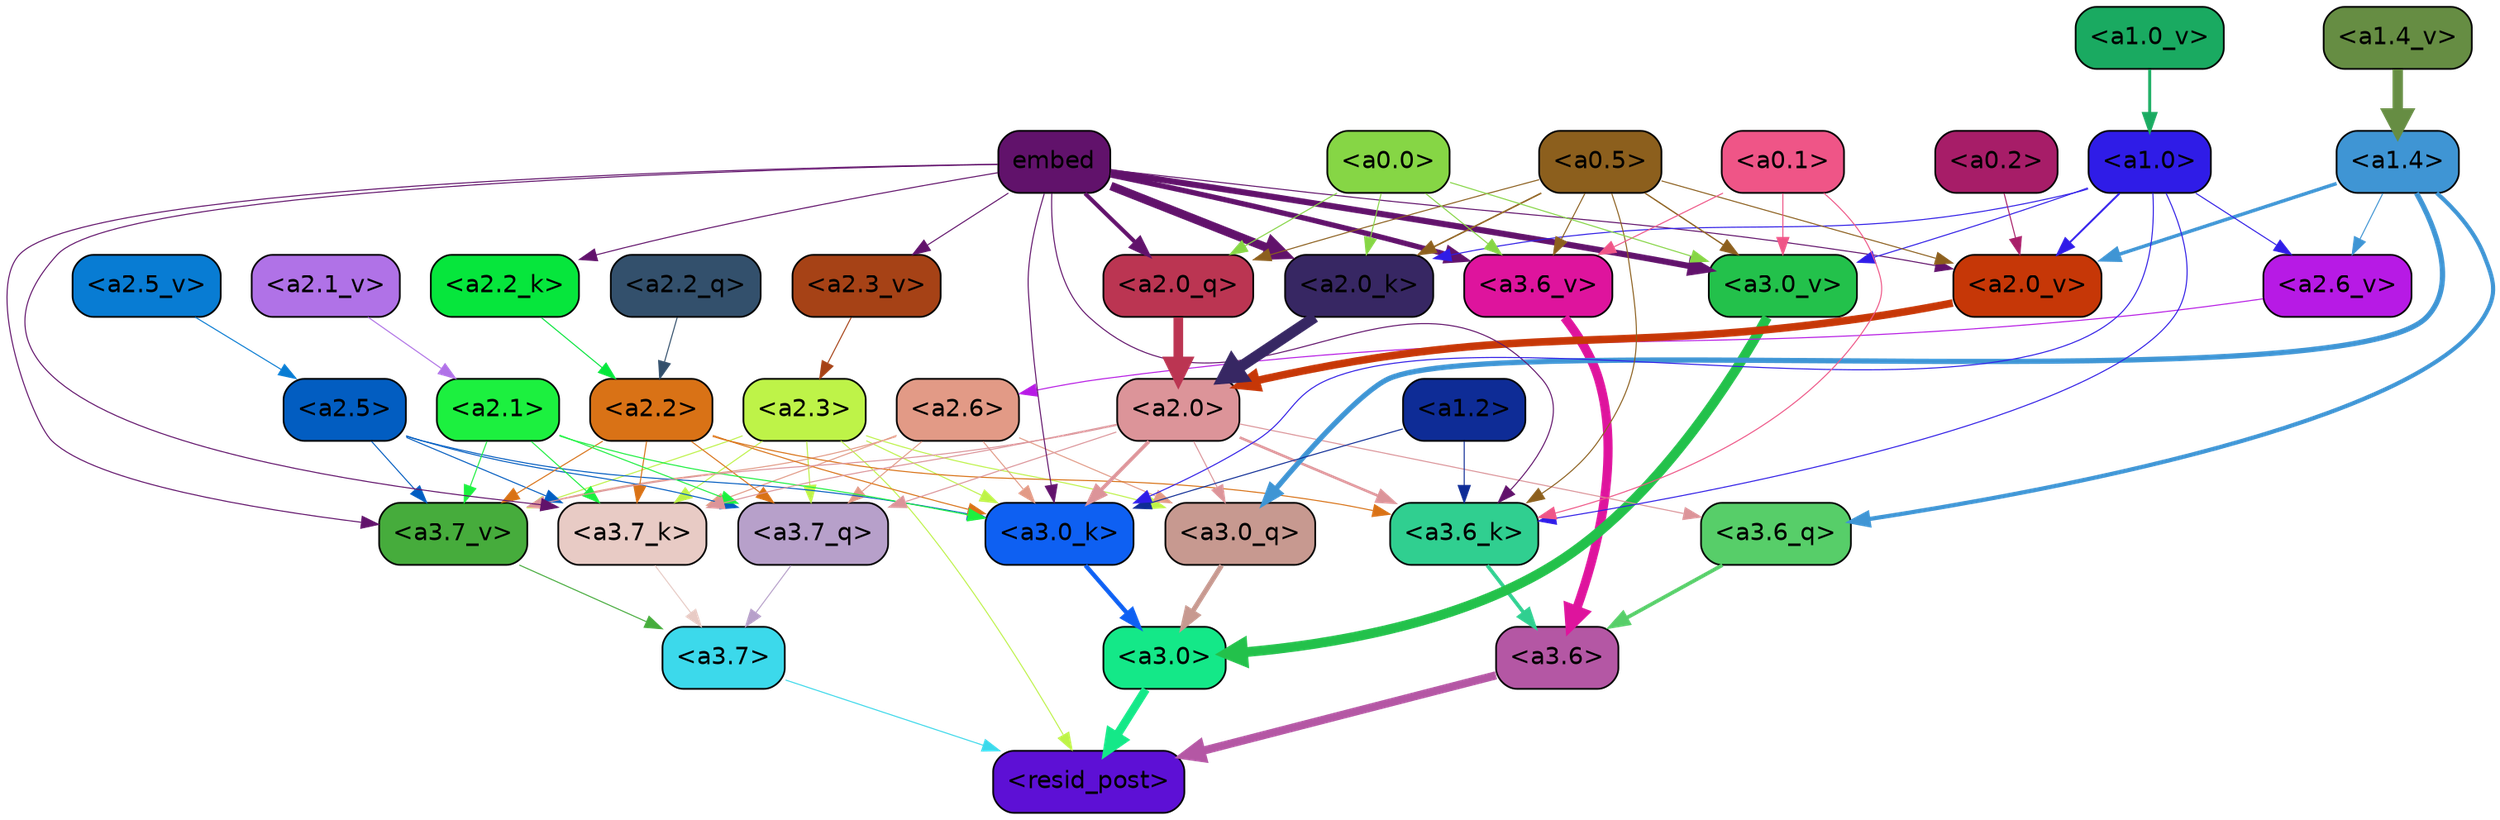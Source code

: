 strict digraph "" {
	graph [bgcolor=transparent,
		layout=dot,
		overlap=false,
		splines=true
	];
	"<a3.7>"	[color=black,
		fillcolor="#3cd9eb",
		fontname=Helvetica,
		shape=box,
		style="filled, rounded"];
	"<resid_post>"	[color=black,
		fillcolor="#5d10d5",
		fontname=Helvetica,
		shape=box,
		style="filled, rounded"];
	"<a3.7>" -> "<resid_post>"	[color="#3cd9eb",
		penwidth=0.6];
	"<a3.6>"	[color=black,
		fillcolor="#b457a4",
		fontname=Helvetica,
		shape=box,
		style="filled, rounded"];
	"<a3.6>" -> "<resid_post>"	[color="#b457a4",
		penwidth=4.7534414529800415];
	"<a3.0>"	[color=black,
		fillcolor="#14e888",
		fontname=Helvetica,
		shape=box,
		style="filled, rounded"];
	"<a3.0>" -> "<resid_post>"	[color="#14e888",
		penwidth=4.898576855659485];
	"<a2.3>"	[color=black,
		fillcolor="#bef348",
		fontname=Helvetica,
		shape=box,
		style="filled, rounded"];
	"<a2.3>" -> "<resid_post>"	[color="#bef348",
		penwidth=0.6];
	"<a3.7_q>"	[color=black,
		fillcolor="#b7a0ca",
		fontname=Helvetica,
		shape=box,
		style="filled, rounded"];
	"<a2.3>" -> "<a3.7_q>"	[color="#bef348",
		penwidth=0.6];
	"<a3.0_q>"	[color=black,
		fillcolor="#c79990",
		fontname=Helvetica,
		shape=box,
		style="filled, rounded"];
	"<a2.3>" -> "<a3.0_q>"	[color="#bef348",
		penwidth=0.6];
	"<a3.7_k>"	[color=black,
		fillcolor="#e8cbc5",
		fontname=Helvetica,
		shape=box,
		style="filled, rounded"];
	"<a2.3>" -> "<a3.7_k>"	[color="#bef348",
		penwidth=0.6];
	"<a3.0_k>"	[color=black,
		fillcolor="#0e60f2",
		fontname=Helvetica,
		shape=box,
		style="filled, rounded"];
	"<a2.3>" -> "<a3.0_k>"	[color="#bef348",
		penwidth=0.6];
	"<a3.7_v>"	[color=black,
		fillcolor="#46ac3c",
		fontname=Helvetica,
		shape=box,
		style="filled, rounded"];
	"<a2.3>" -> "<a3.7_v>"	[color="#bef348",
		penwidth=0.6];
	"<a3.7_q>" -> "<a3.7>"	[color="#b7a0ca",
		penwidth=0.6];
	"<a3.6_q>"	[color=black,
		fillcolor="#57ce69",
		fontname=Helvetica,
		shape=box,
		style="filled, rounded"];
	"<a3.6_q>" -> "<a3.6>"	[color="#57ce69",
		penwidth=2.160832464694977];
	"<a3.0_q>" -> "<a3.0>"	[color="#c79990",
		penwidth=2.870753765106201];
	"<a3.7_k>" -> "<a3.7>"	[color="#e8cbc5",
		penwidth=0.6];
	"<a3.6_k>"	[color=black,
		fillcolor="#30cf90",
		fontname=Helvetica,
		shape=box,
		style="filled, rounded"];
	"<a3.6_k>" -> "<a3.6>"	[color="#30cf90",
		penwidth=2.13908451795578];
	"<a3.0_k>" -> "<a3.0>"	[color="#0e60f2",
		penwidth=2.520303964614868];
	"<a3.7_v>" -> "<a3.7>"	[color="#46ac3c",
		penwidth=0.6];
	"<a3.6_v>"	[color=black,
		fillcolor="#de149d",
		fontname=Helvetica,
		shape=box,
		style="filled, rounded"];
	"<a3.6_v>" -> "<a3.6>"	[color="#de149d",
		penwidth=5.297133803367615];
	"<a3.0_v>"	[color=black,
		fillcolor="#23c14b",
		fontname=Helvetica,
		shape=box,
		style="filled, rounded"];
	"<a3.0_v>" -> "<a3.0>"	[color="#23c14b",
		penwidth=5.680712580680847];
	"<a2.6>"	[color=black,
		fillcolor="#e29a86",
		fontname=Helvetica,
		shape=box,
		style="filled, rounded"];
	"<a2.6>" -> "<a3.7_q>"	[color="#e29a86",
		penwidth=0.6];
	"<a2.6>" -> "<a3.0_q>"	[color="#e29a86",
		penwidth=0.6];
	"<a2.6>" -> "<a3.7_k>"	[color="#e29a86",
		penwidth=0.6];
	"<a2.6>" -> "<a3.0_k>"	[color="#e29a86",
		penwidth=0.6];
	"<a2.6>" -> "<a3.7_v>"	[color="#e29a86",
		penwidth=0.6];
	"<a2.5>"	[color=black,
		fillcolor="#025dc1",
		fontname=Helvetica,
		shape=box,
		style="filled, rounded"];
	"<a2.5>" -> "<a3.7_q>"	[color="#025dc1",
		penwidth=0.6];
	"<a2.5>" -> "<a3.7_k>"	[color="#025dc1",
		penwidth=0.6];
	"<a2.5>" -> "<a3.0_k>"	[color="#025dc1",
		penwidth=0.6];
	"<a2.5>" -> "<a3.7_v>"	[color="#025dc1",
		penwidth=0.6];
	"<a2.2>"	[color=black,
		fillcolor="#d97216",
		fontname=Helvetica,
		shape=box,
		style="filled, rounded"];
	"<a2.2>" -> "<a3.7_q>"	[color="#d97216",
		penwidth=0.6];
	"<a2.2>" -> "<a3.7_k>"	[color="#d97216",
		penwidth=0.6];
	"<a2.2>" -> "<a3.6_k>"	[color="#d97216",
		penwidth=0.6];
	"<a2.2>" -> "<a3.0_k>"	[color="#d97216",
		penwidth=0.6];
	"<a2.2>" -> "<a3.7_v>"	[color="#d97216",
		penwidth=0.6];
	"<a2.1>"	[color=black,
		fillcolor="#1cf03f",
		fontname=Helvetica,
		shape=box,
		style="filled, rounded"];
	"<a2.1>" -> "<a3.7_q>"	[color="#1cf03f",
		penwidth=0.6];
	"<a2.1>" -> "<a3.7_k>"	[color="#1cf03f",
		penwidth=0.6];
	"<a2.1>" -> "<a3.0_k>"	[color="#1cf03f",
		penwidth=0.6];
	"<a2.1>" -> "<a3.7_v>"	[color="#1cf03f",
		penwidth=0.6];
	"<a2.0>"	[color=black,
		fillcolor="#dc9499",
		fontname=Helvetica,
		shape=box,
		style="filled, rounded"];
	"<a2.0>" -> "<a3.7_q>"	[color="#dc9499",
		penwidth=0.6];
	"<a2.0>" -> "<a3.6_q>"	[color="#dc9499",
		penwidth=0.6];
	"<a2.0>" -> "<a3.0_q>"	[color="#dc9499",
		penwidth=0.6];
	"<a2.0>" -> "<a3.7_k>"	[color="#dc9499",
		penwidth=0.6];
	"<a2.0>" -> "<a3.6_k>"	[color="#dc9499",
		penwidth=1.4807794839143753];
	"<a2.0>" -> "<a3.0_k>"	[color="#dc9499",
		penwidth=2.095262974500656];
	"<a2.0>" -> "<a3.7_v>"	[color="#dc9499",
		penwidth=0.6];
	"<a1.4>"	[color=black,
		fillcolor="#3f95d4",
		fontname=Helvetica,
		shape=box,
		style="filled, rounded"];
	"<a1.4>" -> "<a3.6_q>"	[color="#3f95d4",
		penwidth=2.425799250602722];
	"<a1.4>" -> "<a3.0_q>"	[color="#3f95d4",
		penwidth=3.0341034531593323];
	"<a2.6_v>"	[color=black,
		fillcolor="#b71ae5",
		fontname=Helvetica,
		shape=box,
		style="filled, rounded"];
	"<a1.4>" -> "<a2.6_v>"	[color="#3f95d4",
		penwidth=0.6];
	"<a2.0_v>"	[color=black,
		fillcolor="#c63707",
		fontname=Helvetica,
		shape=box,
		style="filled, rounded"];
	"<a1.4>" -> "<a2.0_v>"	[color="#3f95d4",
		penwidth=2.007302835583687];
	embed	[color=black,
		fillcolor="#61126b",
		fontname=Helvetica,
		shape=box,
		style="filled, rounded"];
	embed -> "<a3.7_k>"	[color="#61126b",
		penwidth=0.6];
	embed -> "<a3.6_k>"	[color="#61126b",
		penwidth=0.6];
	embed -> "<a3.0_k>"	[color="#61126b",
		penwidth=0.6];
	embed -> "<a3.7_v>"	[color="#61126b",
		penwidth=0.6];
	embed -> "<a3.6_v>"	[color="#61126b",
		penwidth=3.067279100418091];
	embed -> "<a3.0_v>"	[color="#61126b",
		penwidth=3.5202720761299133];
	"<a2.0_q>"	[color=black,
		fillcolor="#bb3552",
		fontname=Helvetica,
		shape=box,
		style="filled, rounded"];
	embed -> "<a2.0_q>"	[color="#61126b",
		penwidth=2.339468687772751];
	"<a2.2_k>"	[color=black,
		fillcolor="#06e63c",
		fontname=Helvetica,
		shape=box,
		style="filled, rounded"];
	embed -> "<a2.2_k>"	[color="#61126b",
		penwidth=0.6];
	"<a2.0_k>"	[color=black,
		fillcolor="#372763",
		fontname=Helvetica,
		shape=box,
		style="filled, rounded"];
	embed -> "<a2.0_k>"	[color="#61126b",
		penwidth=4.9759310483932495];
	"<a2.3_v>"	[color=black,
		fillcolor="#a64216",
		fontname=Helvetica,
		shape=box,
		style="filled, rounded"];
	embed -> "<a2.3_v>"	[color="#61126b",
		penwidth=0.6];
	embed -> "<a2.0_v>"	[color="#61126b",
		penwidth=0.6];
	"<a1.2>"	[color=black,
		fillcolor="#0e2c96",
		fontname=Helvetica,
		shape=box,
		style="filled, rounded"];
	"<a1.2>" -> "<a3.6_k>"	[color="#0e2c96",
		penwidth=0.6];
	"<a1.2>" -> "<a3.0_k>"	[color="#0e2c96",
		penwidth=0.6];
	"<a1.0>"	[color=black,
		fillcolor="#2f1ce7",
		fontname=Helvetica,
		shape=box,
		style="filled, rounded"];
	"<a1.0>" -> "<a3.6_k>"	[color="#2f1ce7",
		penwidth=0.6];
	"<a1.0>" -> "<a3.0_k>"	[color="#2f1ce7",
		penwidth=0.6];
	"<a1.0>" -> "<a3.0_v>"	[color="#2f1ce7",
		penwidth=0.6];
	"<a1.0>" -> "<a2.0_k>"	[color="#2f1ce7",
		penwidth=0.6];
	"<a1.0>" -> "<a2.6_v>"	[color="#2f1ce7",
		penwidth=0.6];
	"<a1.0>" -> "<a2.0_v>"	[color="#2f1ce7",
		penwidth=1.0943371653556824];
	"<a0.5>"	[color=black,
		fillcolor="#8c5f1d",
		fontname=Helvetica,
		shape=box,
		style="filled, rounded"];
	"<a0.5>" -> "<a3.6_k>"	[color="#8c5f1d",
		penwidth=0.6];
	"<a0.5>" -> "<a3.6_v>"	[color="#8c5f1d",
		penwidth=0.6];
	"<a0.5>" -> "<a3.0_v>"	[color="#8c5f1d",
		penwidth=0.764040544629097];
	"<a0.5>" -> "<a2.0_q>"	[color="#8c5f1d",
		penwidth=0.6];
	"<a0.5>" -> "<a2.0_k>"	[color="#8c5f1d",
		penwidth=0.8956001400947571];
	"<a0.5>" -> "<a2.0_v>"	[color="#8c5f1d",
		penwidth=0.6];
	"<a0.1>"	[color=black,
		fillcolor="#ef5587",
		fontname=Helvetica,
		shape=box,
		style="filled, rounded"];
	"<a0.1>" -> "<a3.6_k>"	[color="#ef5587",
		penwidth=0.6];
	"<a0.1>" -> "<a3.6_v>"	[color="#ef5587",
		penwidth=0.6];
	"<a0.1>" -> "<a3.0_v>"	[color="#ef5587",
		penwidth=0.6];
	"<a0.0>"	[color=black,
		fillcolor="#86d645",
		fontname=Helvetica,
		shape=box,
		style="filled, rounded"];
	"<a0.0>" -> "<a3.6_v>"	[color="#86d645",
		penwidth=0.6];
	"<a0.0>" -> "<a3.0_v>"	[color="#86d645",
		penwidth=0.6];
	"<a0.0>" -> "<a2.0_q>"	[color="#86d645",
		penwidth=0.6];
	"<a0.0>" -> "<a2.0_k>"	[color="#86d645",
		penwidth=0.6];
	"<a2.2_q>"	[color=black,
		fillcolor="#33506c",
		fontname=Helvetica,
		shape=box,
		style="filled, rounded"];
	"<a2.2_q>" -> "<a2.2>"	[color="#33506c",
		penwidth=0.6];
	"<a2.0_q>" -> "<a2.0>"	[color="#bb3552",
		penwidth=5.606565475463867];
	"<a2.2_k>" -> "<a2.2>"	[color="#06e63c",
		penwidth=0.6];
	"<a2.0_k>" -> "<a2.0>"	[color="#372763",
		penwidth=6.344284534454346];
	"<a2.6_v>" -> "<a2.6>"	[color="#b71ae5",
		penwidth=0.6];
	"<a2.5_v>"	[color=black,
		fillcolor="#087cd3",
		fontname=Helvetica,
		shape=box,
		style="filled, rounded"];
	"<a2.5_v>" -> "<a2.5>"	[color="#087cd3",
		penwidth=0.6];
	"<a2.3_v>" -> "<a2.3>"	[color="#a64216",
		penwidth=0.6];
	"<a2.1_v>"	[color=black,
		fillcolor="#b072e7",
		fontname=Helvetica,
		shape=box,
		style="filled, rounded"];
	"<a2.1_v>" -> "<a2.1>"	[color="#b072e7",
		penwidth=0.6];
	"<a2.0_v>" -> "<a2.0>"	[color="#c63707",
		penwidth=4.422677040100098];
	"<a0.2>"	[color=black,
		fillcolor="#a71d68",
		fontname=Helvetica,
		shape=box,
		style="filled, rounded"];
	"<a0.2>" -> "<a2.0_v>"	[color="#a71d68",
		penwidth=0.6];
	"<a1.4_v>"	[color=black,
		fillcolor="#668d43",
		fontname=Helvetica,
		shape=box,
		style="filled, rounded"];
	"<a1.4_v>" -> "<a1.4>"	[color="#668d43",
		penwidth=6.0194467306137085];
	"<a1.0_v>"	[color=black,
		fillcolor="#1aaa61",
		fontname=Helvetica,
		shape=box,
		style="filled, rounded"];
	"<a1.0_v>" -> "<a1.0>"	[color="#1aaa61",
		penwidth=1.738280937075615];
}
